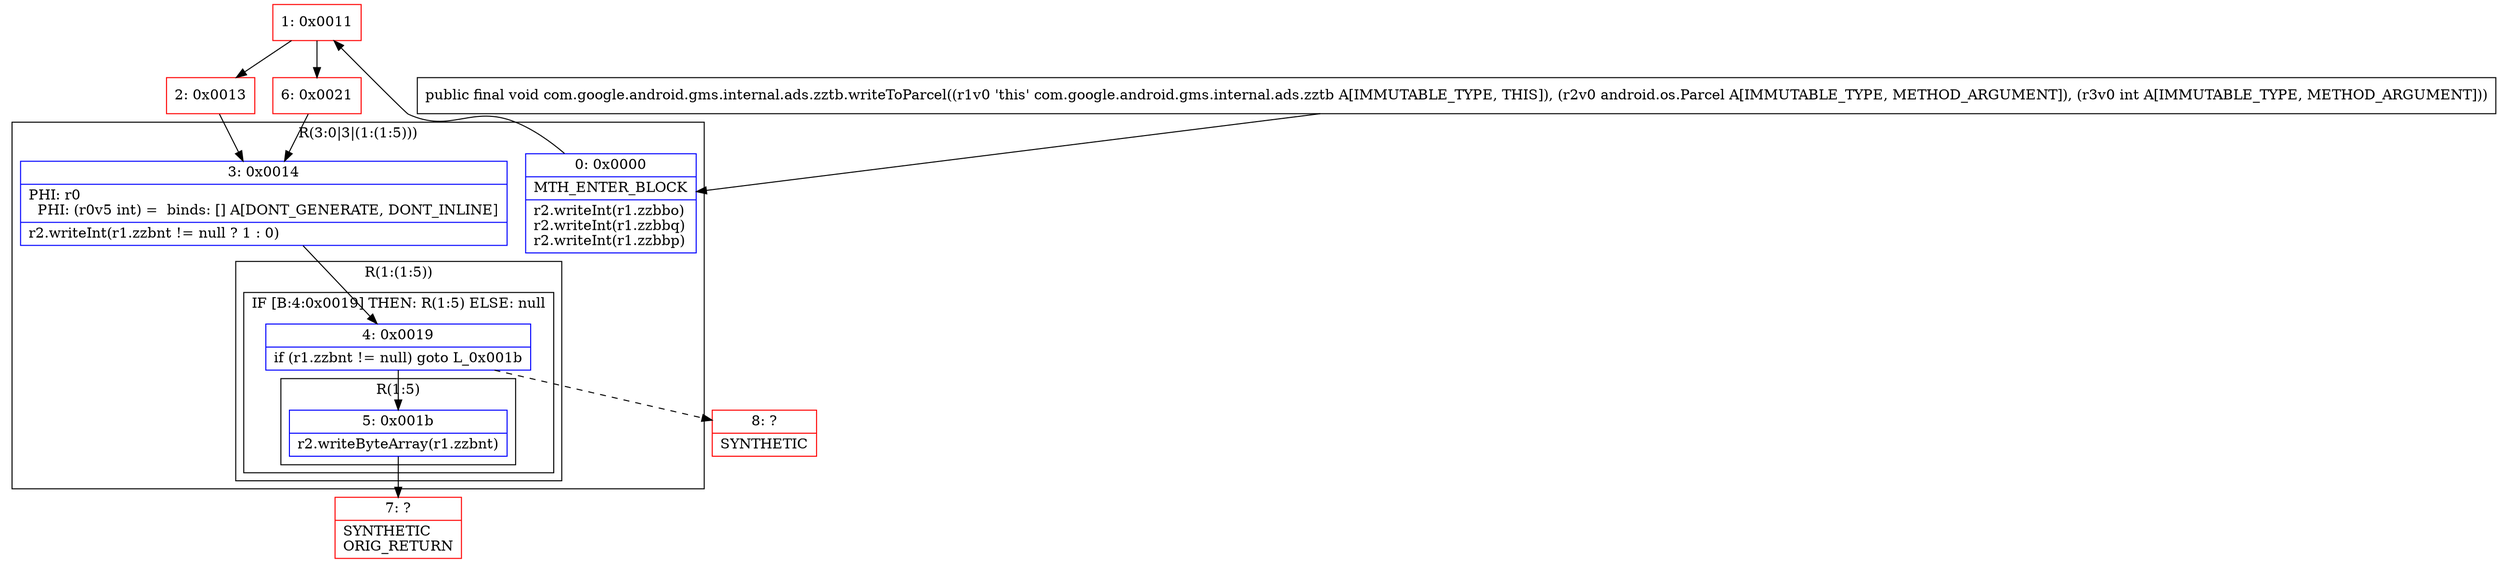 digraph "CFG forcom.google.android.gms.internal.ads.zztb.writeToParcel(Landroid\/os\/Parcel;I)V" {
subgraph cluster_Region_996046596 {
label = "R(3:0|3|(1:(1:5)))";
node [shape=record,color=blue];
Node_0 [shape=record,label="{0\:\ 0x0000|MTH_ENTER_BLOCK\l|r2.writeInt(r1.zzbbo)\lr2.writeInt(r1.zzbbq)\lr2.writeInt(r1.zzbbp)\l}"];
Node_3 [shape=record,label="{3\:\ 0x0014|PHI: r0 \l  PHI: (r0v5 int) =  binds: [] A[DONT_GENERATE, DONT_INLINE]\l|r2.writeInt(r1.zzbnt != null ? 1 : 0)\l}"];
subgraph cluster_Region_1572042678 {
label = "R(1:(1:5))";
node [shape=record,color=blue];
subgraph cluster_IfRegion_2055923069 {
label = "IF [B:4:0x0019] THEN: R(1:5) ELSE: null";
node [shape=record,color=blue];
Node_4 [shape=record,label="{4\:\ 0x0019|if (r1.zzbnt != null) goto L_0x001b\l}"];
subgraph cluster_Region_1854841287 {
label = "R(1:5)";
node [shape=record,color=blue];
Node_5 [shape=record,label="{5\:\ 0x001b|r2.writeByteArray(r1.zzbnt)\l}"];
}
}
}
}
Node_1 [shape=record,color=red,label="{1\:\ 0x0011}"];
Node_2 [shape=record,color=red,label="{2\:\ 0x0013}"];
Node_6 [shape=record,color=red,label="{6\:\ 0x0021}"];
Node_7 [shape=record,color=red,label="{7\:\ ?|SYNTHETIC\lORIG_RETURN\l}"];
Node_8 [shape=record,color=red,label="{8\:\ ?|SYNTHETIC\l}"];
MethodNode[shape=record,label="{public final void com.google.android.gms.internal.ads.zztb.writeToParcel((r1v0 'this' com.google.android.gms.internal.ads.zztb A[IMMUTABLE_TYPE, THIS]), (r2v0 android.os.Parcel A[IMMUTABLE_TYPE, METHOD_ARGUMENT]), (r3v0 int A[IMMUTABLE_TYPE, METHOD_ARGUMENT])) }"];
MethodNode -> Node_0;
Node_0 -> Node_1;
Node_3 -> Node_4;
Node_4 -> Node_5;
Node_4 -> Node_8[style=dashed];
Node_5 -> Node_7;
Node_1 -> Node_2;
Node_1 -> Node_6;
Node_2 -> Node_3;
Node_6 -> Node_3;
}

